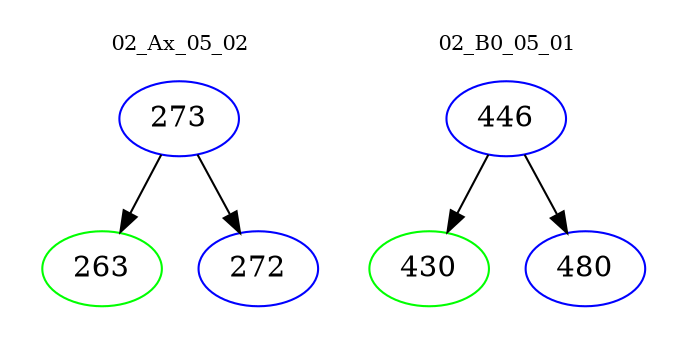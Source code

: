 digraph{
subgraph cluster_0 {
color = white
label = "02_Ax_05_02";
fontsize=10;
T0_273 [label="273", color="blue"]
T0_273 -> T0_263 [color="black"]
T0_263 [label="263", color="green"]
T0_273 -> T0_272 [color="black"]
T0_272 [label="272", color="blue"]
}
subgraph cluster_1 {
color = white
label = "02_B0_05_01";
fontsize=10;
T1_446 [label="446", color="blue"]
T1_446 -> T1_430 [color="black"]
T1_430 [label="430", color="green"]
T1_446 -> T1_480 [color="black"]
T1_480 [label="480", color="blue"]
}
}

